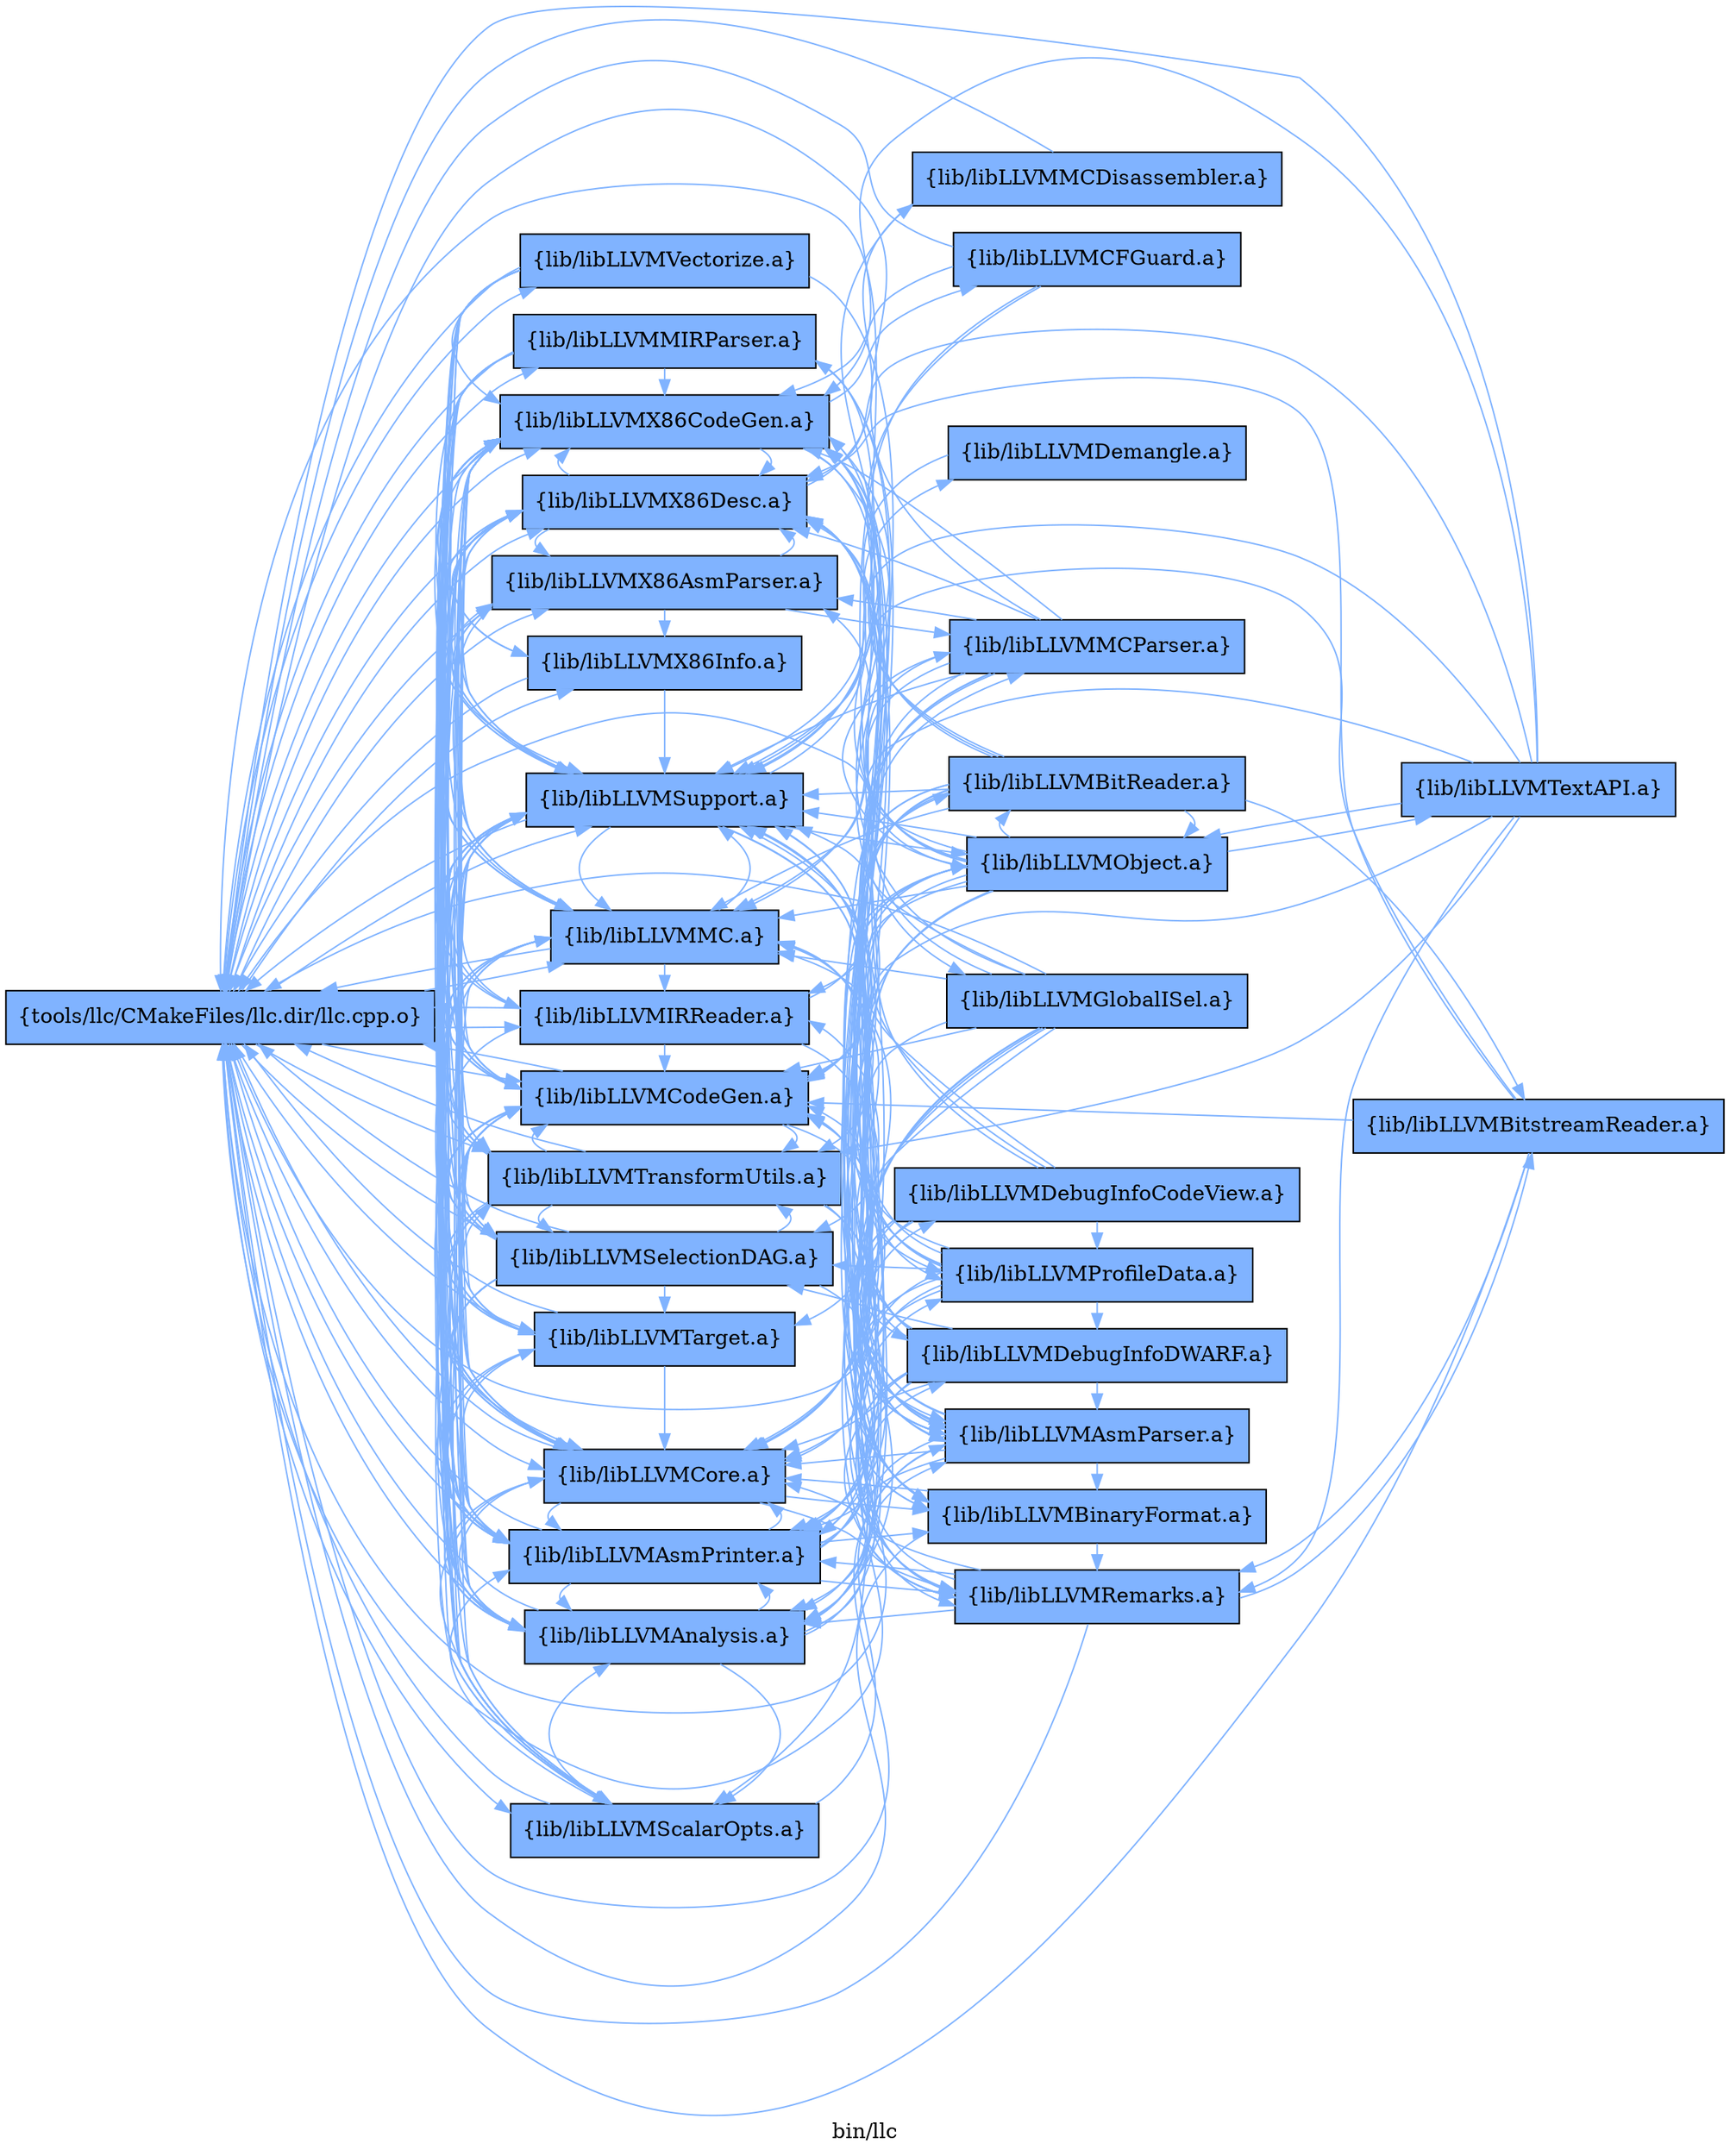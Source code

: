 digraph "bin/llc" {
	label="bin/llc";
	rankdir=LR;
	{ rank=same; Node0x55ec50e29e48;  }
	{ rank=same; Node0x55ec50e33b78; Node0x55ec50e34ac8; Node0x55ec50e34578; Node0x55ec50e30568; Node0x55ec50e300b8; Node0x55ec50e30ab8; Node0x55ec50e31968; Node0x55ec50e31378; Node0x55ec50e322c8; Node0x55ec50e31d78; Node0x55ec50e1a4e8; Node0x55ec50e19b88; Node0x55ec50e1a038; Node0x55ec50e22508; Node0x55ec50e1f858; Node0x55ec50e1f3a8; Node0x55ec50e1ee58;  }
	{ rank=same; Node0x55ec50e363c8; Node0x55ec50e20258; Node0x55ec50e1d058; Node0x55ec50e38268; Node0x55ec50e1ea48; Node0x55ec50e33bc8; Node0x55ec50e31008; Node0x55ec50e1ab28; Node0x55ec50e20d48; Node0x55ec50e370e8; Node0x55ec50e35838; Node0x55ec50e18f08; Node0x55ec50e36878;  }

	Node0x55ec50e29e48 [shape=record,shape=box,group=1,style=filled,fillcolor="0.600000 0.5 1",label="{tools/llc/CMakeFiles/llc.dir/llc.cpp.o}"];
	Node0x55ec50e29e48 -> Node0x55ec50e33b78[color="0.600000 0.5 1"];
	Node0x55ec50e29e48 -> Node0x55ec50e34ac8[color="0.600000 0.5 1"];
	Node0x55ec50e29e48 -> Node0x55ec50e34578[color="0.600000 0.5 1"];
	Node0x55ec50e29e48 -> Node0x55ec50e30568[color="0.600000 0.5 1"];
	Node0x55ec50e29e48 -> Node0x55ec50e300b8[color="0.600000 0.5 1"];
	Node0x55ec50e29e48 -> Node0x55ec50e30ab8[color="0.600000 0.5 1"];
	Node0x55ec50e29e48 -> Node0x55ec50e31968[color="0.600000 0.5 1"];
	Node0x55ec50e29e48 -> Node0x55ec50e31378[color="0.600000 0.5 1"];
	Node0x55ec50e29e48 -> Node0x55ec50e322c8[color="0.600000 0.5 1"];
	Node0x55ec50e29e48 -> Node0x55ec50e31d78[color="0.600000 0.5 1"];
	Node0x55ec50e29e48 -> Node0x55ec50e1a4e8[color="0.600000 0.5 1"];
	Node0x55ec50e29e48 -> Node0x55ec50e19b88[color="0.600000 0.5 1"];
	Node0x55ec50e29e48 -> Node0x55ec50e1a038[color="0.600000 0.5 1"];
	Node0x55ec50e29e48 -> Node0x55ec50e22508[color="0.600000 0.5 1"];
	Node0x55ec50e29e48 -> Node0x55ec50e1f858[color="0.600000 0.5 1"];
	Node0x55ec50e29e48 -> Node0x55ec50e1f3a8[color="0.600000 0.5 1"];
	Node0x55ec50e29e48 -> Node0x55ec50e1ee58[color="0.600000 0.5 1"];
	Node0x55ec50e33b78 [shape=record,shape=box,group=1,style=filled,fillcolor="0.600000 0.5 1",label="{lib/libLLVMX86AsmParser.a}"];
	Node0x55ec50e33b78 -> Node0x55ec50e29e48[color="0.600000 0.5 1"];
	Node0x55ec50e33b78 -> Node0x55ec50e34578[color="0.600000 0.5 1"];
	Node0x55ec50e33b78 -> Node0x55ec50e30568[color="0.600000 0.5 1"];
	Node0x55ec50e33b78 -> Node0x55ec50e31d78[color="0.600000 0.5 1"];
	Node0x55ec50e33b78 -> Node0x55ec50e22508[color="0.600000 0.5 1"];
	Node0x55ec50e33b78 -> Node0x55ec50e363c8[color="0.600000 0.5 1"];
	Node0x55ec50e34ac8 [shape=record,shape=box,group=1,style=filled,fillcolor="0.600000 0.5 1",label="{lib/libLLVMX86CodeGen.a}"];
	Node0x55ec50e34ac8 -> Node0x55ec50e29e48[color="0.600000 0.5 1"];
	Node0x55ec50e34ac8 -> Node0x55ec50e34578[color="0.600000 0.5 1"];
	Node0x55ec50e34ac8 -> Node0x55ec50e30568[color="0.600000 0.5 1"];
	Node0x55ec50e34ac8 -> Node0x55ec50e30ab8[color="0.600000 0.5 1"];
	Node0x55ec50e34ac8 -> Node0x55ec50e31378[color="0.600000 0.5 1"];
	Node0x55ec50e34ac8 -> Node0x55ec50e31968[color="0.600000 0.5 1"];
	Node0x55ec50e34ac8 -> Node0x55ec50e31d78[color="0.600000 0.5 1"];
	Node0x55ec50e34ac8 -> Node0x55ec50e22508[color="0.600000 0.5 1"];
	Node0x55ec50e34ac8 -> Node0x55ec50e300b8[color="0.600000 0.5 1"];
	Node0x55ec50e34ac8 -> Node0x55ec50e1a038[color="0.600000 0.5 1"];
	Node0x55ec50e34ac8 -> Node0x55ec50e1f858[color="0.600000 0.5 1"];
	Node0x55ec50e34ac8 -> Node0x55ec50e20258[color="0.600000 0.5 1"];
	Node0x55ec50e34ac8 -> Node0x55ec50e1d058[color="0.600000 0.5 1"];
	Node0x55ec50e34ac8 -> Node0x55ec50e38268[color="0.600000 0.5 1"];
	Node0x55ec50e34ac8 -> Node0x55ec50e1f3a8[color="0.600000 0.5 1"];
	Node0x55ec50e34578 [shape=record,shape=box,group=1,style=filled,fillcolor="0.600000 0.5 1",label="{lib/libLLVMX86Desc.a}"];
	Node0x55ec50e34578 -> Node0x55ec50e29e48[color="0.600000 0.5 1"];
	Node0x55ec50e34578 -> Node0x55ec50e31d78[color="0.600000 0.5 1"];
	Node0x55ec50e34578 -> Node0x55ec50e22508[color="0.600000 0.5 1"];
	Node0x55ec50e34578 -> Node0x55ec50e34ac8[color="0.600000 0.5 1"];
	Node0x55ec50e34578 -> Node0x55ec50e30568[color="0.600000 0.5 1"];
	Node0x55ec50e34578 -> Node0x55ec50e1ea48[color="0.600000 0.5 1"];
	Node0x55ec50e34578 -> Node0x55ec50e33b78[color="0.600000 0.5 1"];
	Node0x55ec50e34578 -> Node0x55ec50e33bc8[color="0.600000 0.5 1"];
	Node0x55ec50e30568 [shape=record,shape=box,group=1,style=filled,fillcolor="0.600000 0.5 1",label="{lib/libLLVMX86Info.a}"];
	Node0x55ec50e30568 -> Node0x55ec50e29e48[color="0.600000 0.5 1"];
	Node0x55ec50e30568 -> Node0x55ec50e22508[color="0.600000 0.5 1"];
	Node0x55ec50e300b8 [shape=record,shape=box,group=1,style=filled,fillcolor="0.600000 0.5 1",label="{lib/libLLVMAnalysis.a}"];
	Node0x55ec50e300b8 -> Node0x55ec50e29e48[color="0.600000 0.5 1"];
	Node0x55ec50e300b8 -> Node0x55ec50e34ac8[color="0.600000 0.5 1"];
	Node0x55ec50e300b8 -> Node0x55ec50e31378[color="0.600000 0.5 1"];
	Node0x55ec50e300b8 -> Node0x55ec50e22508[color="0.600000 0.5 1"];
	Node0x55ec50e300b8 -> Node0x55ec50e34578[color="0.600000 0.5 1"];
	Node0x55ec50e300b8 -> Node0x55ec50e38268[color="0.600000 0.5 1"];
	Node0x55ec50e300b8 -> Node0x55ec50e30ab8[color="0.600000 0.5 1"];
	Node0x55ec50e300b8 -> Node0x55ec50e31968[color="0.600000 0.5 1"];
	Node0x55ec50e300b8 -> Node0x55ec50e19b88[color="0.600000 0.5 1"];
	Node0x55ec50e300b8 -> Node0x55ec50e31008[color="0.600000 0.5 1"];
	Node0x55ec50e30ab8 [shape=record,shape=box,group=1,style=filled,fillcolor="0.600000 0.5 1",label="{lib/libLLVMAsmPrinter.a}"];
	Node0x55ec50e30ab8 -> Node0x55ec50e29e48[color="0.600000 0.5 1"];
	Node0x55ec50e30ab8 -> Node0x55ec50e34ac8[color="0.600000 0.5 1"];
	Node0x55ec50e30ab8 -> Node0x55ec50e34578[color="0.600000 0.5 1"];
	Node0x55ec50e30ab8 -> Node0x55ec50e300b8[color="0.600000 0.5 1"];
	Node0x55ec50e30ab8 -> Node0x55ec50e31378[color="0.600000 0.5 1"];
	Node0x55ec50e30ab8 -> Node0x55ec50e31968[color="0.600000 0.5 1"];
	Node0x55ec50e30ab8 -> Node0x55ec50e31d78[color="0.600000 0.5 1"];
	Node0x55ec50e30ab8 -> Node0x55ec50e1ab28[color="0.600000 0.5 1"];
	Node0x55ec50e30ab8 -> Node0x55ec50e22508[color="0.600000 0.5 1"];
	Node0x55ec50e30ab8 -> Node0x55ec50e1f858[color="0.600000 0.5 1"];
	Node0x55ec50e30ab8 -> Node0x55ec50e33bc8[color="0.600000 0.5 1"];
	Node0x55ec50e30ab8 -> Node0x55ec50e33b78[color="0.600000 0.5 1"];
	Node0x55ec50e30ab8 -> Node0x55ec50e363c8[color="0.600000 0.5 1"];
	Node0x55ec50e30ab8 -> Node0x55ec50e20d48[color="0.600000 0.5 1"];
	Node0x55ec50e30ab8 -> Node0x55ec50e370e8[color="0.600000 0.5 1"];
	Node0x55ec50e31968 [shape=record,shape=box,group=1,style=filled,fillcolor="0.600000 0.5 1",label="{lib/libLLVMCodeGen.a}"];
	Node0x55ec50e31968 -> Node0x55ec50e29e48[color="0.600000 0.5 1"];
	Node0x55ec50e31968 -> Node0x55ec50e34ac8[color="0.600000 0.5 1"];
	Node0x55ec50e31968 -> Node0x55ec50e300b8[color="0.600000 0.5 1"];
	Node0x55ec50e31968 -> Node0x55ec50e31378[color="0.600000 0.5 1"];
	Node0x55ec50e31968 -> Node0x55ec50e22508[color="0.600000 0.5 1"];
	Node0x55ec50e31968 -> Node0x55ec50e31d78[color="0.600000 0.5 1"];
	Node0x55ec50e31968 -> Node0x55ec50e30ab8[color="0.600000 0.5 1"];
	Node0x55ec50e31968 -> Node0x55ec50e1f3a8[color="0.600000 0.5 1"];
	Node0x55ec50e31968 -> Node0x55ec50e34578[color="0.600000 0.5 1"];
	Node0x55ec50e31968 -> Node0x55ec50e1f858[color="0.600000 0.5 1"];
	Node0x55ec50e31968 -> Node0x55ec50e38268[color="0.600000 0.5 1"];
	Node0x55ec50e31968 -> Node0x55ec50e19b88[color="0.600000 0.5 1"];
	Node0x55ec50e31968 -> Node0x55ec50e1a038[color="0.600000 0.5 1"];
	Node0x55ec50e31378 [shape=record,shape=box,group=1,style=filled,fillcolor="0.600000 0.5 1",label="{lib/libLLVMCore.a}"];
	Node0x55ec50e31378 -> Node0x55ec50e29e48[color="0.600000 0.5 1"];
	Node0x55ec50e31378 -> Node0x55ec50e22508[color="0.600000 0.5 1"];
	Node0x55ec50e31378 -> Node0x55ec50e34ac8[color="0.600000 0.5 1"];
	Node0x55ec50e31378 -> Node0x55ec50e34578[color="0.600000 0.5 1"];
	Node0x55ec50e31378 -> Node0x55ec50e300b8[color="0.600000 0.5 1"];
	Node0x55ec50e31378 -> Node0x55ec50e30ab8[color="0.600000 0.5 1"];
	Node0x55ec50e31378 -> Node0x55ec50e31968[color="0.600000 0.5 1"];
	Node0x55ec50e31378 -> Node0x55ec50e33bc8[color="0.600000 0.5 1"];
	Node0x55ec50e31378 -> Node0x55ec50e1ab28[color="0.600000 0.5 1"];
	Node0x55ec50e322c8 [shape=record,shape=box,group=1,style=filled,fillcolor="0.600000 0.5 1",label="{lib/libLLVMIRReader.a}"];
	Node0x55ec50e322c8 -> Node0x55ec50e29e48[color="0.600000 0.5 1"];
	Node0x55ec50e322c8 -> Node0x55ec50e31968[color="0.600000 0.5 1"];
	Node0x55ec50e322c8 -> Node0x55ec50e31378[color="0.600000 0.5 1"];
	Node0x55ec50e322c8 -> Node0x55ec50e31008[color="0.600000 0.5 1"];
	Node0x55ec50e322c8 -> Node0x55ec50e22508[color="0.600000 0.5 1"];
	Node0x55ec50e322c8 -> Node0x55ec50e35838[color="0.600000 0.5 1"];
	Node0x55ec50e31d78 [shape=record,shape=box,group=1,style=filled,fillcolor="0.600000 0.5 1",label="{lib/libLLVMMC.a}"];
	Node0x55ec50e31d78 -> Node0x55ec50e29e48[color="0.600000 0.5 1"];
	Node0x55ec50e31d78 -> Node0x55ec50e34578[color="0.600000 0.5 1"];
	Node0x55ec50e31d78 -> Node0x55ec50e22508[color="0.600000 0.5 1"];
	Node0x55ec50e31d78 -> Node0x55ec50e30ab8[color="0.600000 0.5 1"];
	Node0x55ec50e31d78 -> Node0x55ec50e31968[color="0.600000 0.5 1"];
	Node0x55ec50e31d78 -> Node0x55ec50e300b8[color="0.600000 0.5 1"];
	Node0x55ec50e31d78 -> Node0x55ec50e33b78[color="0.600000 0.5 1"];
	Node0x55ec50e31d78 -> Node0x55ec50e34ac8[color="0.600000 0.5 1"];
	Node0x55ec50e31d78 -> Node0x55ec50e322c8[color="0.600000 0.5 1"];
	Node0x55ec50e31d78 -> Node0x55ec50e33bc8[color="0.600000 0.5 1"];
	Node0x55ec50e1a4e8 [shape=record,shape=box,group=1,style=filled,fillcolor="0.600000 0.5 1",label="{lib/libLLVMMIRParser.a}"];
	Node0x55ec50e1a4e8 -> Node0x55ec50e29e48[color="0.600000 0.5 1"];
	Node0x55ec50e1a4e8 -> Node0x55ec50e34ac8[color="0.600000 0.5 1"];
	Node0x55ec50e1a4e8 -> Node0x55ec50e30ab8[color="0.600000 0.5 1"];
	Node0x55ec50e1a4e8 -> Node0x55ec50e31968[color="0.600000 0.5 1"];
	Node0x55ec50e1a4e8 -> Node0x55ec50e31378[color="0.600000 0.5 1"];
	Node0x55ec50e1a4e8 -> Node0x55ec50e322c8[color="0.600000 0.5 1"];
	Node0x55ec50e1a4e8 -> Node0x55ec50e31008[color="0.600000 0.5 1"];
	Node0x55ec50e1a4e8 -> Node0x55ec50e22508[color="0.600000 0.5 1"];
	Node0x55ec50e1a4e8 -> Node0x55ec50e31d78[color="0.600000 0.5 1"];
	Node0x55ec50e1a4e8 -> Node0x55ec50e33bc8[color="0.600000 0.5 1"];
	Node0x55ec50e19b88 [shape=record,shape=box,group=1,style=filled,fillcolor="0.600000 0.5 1",label="{lib/libLLVMScalarOpts.a}"];
	Node0x55ec50e19b88 -> Node0x55ec50e29e48[color="0.600000 0.5 1"];
	Node0x55ec50e19b88 -> Node0x55ec50e34ac8[color="0.600000 0.5 1"];
	Node0x55ec50e19b88 -> Node0x55ec50e300b8[color="0.600000 0.5 1"];
	Node0x55ec50e19b88 -> Node0x55ec50e31968[color="0.600000 0.5 1"];
	Node0x55ec50e19b88 -> Node0x55ec50e31378[color="0.600000 0.5 1"];
	Node0x55ec50e19b88 -> Node0x55ec50e22508[color="0.600000 0.5 1"];
	Node0x55ec50e19b88 -> Node0x55ec50e1f3a8[color="0.600000 0.5 1"];
	Node0x55ec50e19b88 -> Node0x55ec50e30ab8[color="0.600000 0.5 1"];
	Node0x55ec50e19b88 -> Node0x55ec50e34578[color="0.600000 0.5 1"];
	Node0x55ec50e19b88 -> Node0x55ec50e31008[color="0.600000 0.5 1"];
	Node0x55ec50e1a038 [shape=record,shape=box,group=1,style=filled,fillcolor="0.600000 0.5 1",label="{lib/libLLVMSelectionDAG.a}"];
	Node0x55ec50e1a038 -> Node0x55ec50e29e48[color="0.600000 0.5 1"];
	Node0x55ec50e1a038 -> Node0x55ec50e34ac8[color="0.600000 0.5 1"];
	Node0x55ec50e1a038 -> Node0x55ec50e300b8[color="0.600000 0.5 1"];
	Node0x55ec50e1a038 -> Node0x55ec50e31378[color="0.600000 0.5 1"];
	Node0x55ec50e1a038 -> Node0x55ec50e31968[color="0.600000 0.5 1"];
	Node0x55ec50e1a038 -> Node0x55ec50e19b88[color="0.600000 0.5 1"];
	Node0x55ec50e1a038 -> Node0x55ec50e22508[color="0.600000 0.5 1"];
	Node0x55ec50e1a038 -> Node0x55ec50e31d78[color="0.600000 0.5 1"];
	Node0x55ec50e1a038 -> Node0x55ec50e30ab8[color="0.600000 0.5 1"];
	Node0x55ec50e1a038 -> Node0x55ec50e1f858[color="0.600000 0.5 1"];
	Node0x55ec50e1a038 -> Node0x55ec50e1f3a8[color="0.600000 0.5 1"];
	Node0x55ec50e1a038 -> Node0x55ec50e34578[color="0.600000 0.5 1"];
	Node0x55ec50e1a038 -> Node0x55ec50e31008[color="0.600000 0.5 1"];
	Node0x55ec50e22508 [shape=record,shape=box,group=1,style=filled,fillcolor="0.600000 0.5 1",label="{lib/libLLVMSupport.a}"];
	Node0x55ec50e22508 -> Node0x55ec50e29e48[color="0.600000 0.5 1"];
	Node0x55ec50e22508 -> Node0x55ec50e34ac8[color="0.600000 0.5 1"];
	Node0x55ec50e22508 -> Node0x55ec50e300b8[color="0.600000 0.5 1"];
	Node0x55ec50e22508 -> Node0x55ec50e30ab8[color="0.600000 0.5 1"];
	Node0x55ec50e22508 -> Node0x55ec50e31968[color="0.600000 0.5 1"];
	Node0x55ec50e22508 -> Node0x55ec50e31d78[color="0.600000 0.5 1"];
	Node0x55ec50e22508 -> Node0x55ec50e1ab28[color="0.600000 0.5 1"];
	Node0x55ec50e22508 -> Node0x55ec50e31378[color="0.600000 0.5 1"];
	Node0x55ec50e22508 -> Node0x55ec50e34578[color="0.600000 0.5 1"];
	Node0x55ec50e22508 -> Node0x55ec50e31008[color="0.600000 0.5 1"];
	Node0x55ec50e22508 -> Node0x55ec50e322c8[color="0.600000 0.5 1"];
	Node0x55ec50e22508 -> Node0x55ec50e18f08[color="0.600000 0.5 1"];
	Node0x55ec50e22508 -> Node0x55ec50e36878[color="0.600000 0.5 1"];
	Node0x55ec50e1f858 [shape=record,shape=box,group=1,style=filled,fillcolor="0.600000 0.5 1",label="{lib/libLLVMTarget.a}"];
	Node0x55ec50e1f858 -> Node0x55ec50e29e48[color="0.600000 0.5 1"];
	Node0x55ec50e1f858 -> Node0x55ec50e34ac8[color="0.600000 0.5 1"];
	Node0x55ec50e1f858 -> Node0x55ec50e30ab8[color="0.600000 0.5 1"];
	Node0x55ec50e1f858 -> Node0x55ec50e31378[color="0.600000 0.5 1"];
	Node0x55ec50e1f858 -> Node0x55ec50e31d78[color="0.600000 0.5 1"];
	Node0x55ec50e1f858 -> Node0x55ec50e22508[color="0.600000 0.5 1"];
	Node0x55ec50e1f858 -> Node0x55ec50e300b8[color="0.600000 0.5 1"];
	Node0x55ec50e1f858 -> Node0x55ec50e31968[color="0.600000 0.5 1"];
	Node0x55ec50e1f3a8 [shape=record,shape=box,group=1,style=filled,fillcolor="0.600000 0.5 1",label="{lib/libLLVMTransformUtils.a}"];
	Node0x55ec50e1f3a8 -> Node0x55ec50e29e48[color="0.600000 0.5 1"];
	Node0x55ec50e1f3a8 -> Node0x55ec50e34ac8[color="0.600000 0.5 1"];
	Node0x55ec50e1f3a8 -> Node0x55ec50e300b8[color="0.600000 0.5 1"];
	Node0x55ec50e1f3a8 -> Node0x55ec50e31378[color="0.600000 0.5 1"];
	Node0x55ec50e1f3a8 -> Node0x55ec50e31968[color="0.600000 0.5 1"];
	Node0x55ec50e1f3a8 -> Node0x55ec50e1a038[color="0.600000 0.5 1"];
	Node0x55ec50e1f3a8 -> Node0x55ec50e22508[color="0.600000 0.5 1"];
	Node0x55ec50e1f3a8 -> Node0x55ec50e19b88[color="0.600000 0.5 1"];
	Node0x55ec50e1f3a8 -> Node0x55ec50e34578[color="0.600000 0.5 1"];
	Node0x55ec50e1f3a8 -> Node0x55ec50e30ab8[color="0.600000 0.5 1"];
	Node0x55ec50e1f3a8 -> Node0x55ec50e31008[color="0.600000 0.5 1"];
	Node0x55ec50e1f3a8 -> Node0x55ec50e1ab28[color="0.600000 0.5 1"];
	Node0x55ec50e1ee58 [shape=record,shape=box,group=1,style=filled,fillcolor="0.600000 0.5 1",label="{lib/libLLVMVectorize.a}"];
	Node0x55ec50e1ee58 -> Node0x55ec50e29e48[color="0.600000 0.5 1"];
	Node0x55ec50e1ee58 -> Node0x55ec50e22508[color="0.600000 0.5 1"];
	Node0x55ec50e1ee58 -> Node0x55ec50e34ac8[color="0.600000 0.5 1"];
	Node0x55ec50e1ee58 -> Node0x55ec50e300b8[color="0.600000 0.5 1"];
	Node0x55ec50e1ee58 -> Node0x55ec50e30ab8[color="0.600000 0.5 1"];
	Node0x55ec50e1ee58 -> Node0x55ec50e31968[color="0.600000 0.5 1"];
	Node0x55ec50e1ee58 -> Node0x55ec50e31378[color="0.600000 0.5 1"];
	Node0x55ec50e1ee58 -> Node0x55ec50e31008[color="0.600000 0.5 1"];
	Node0x55ec50e1ee58 -> Node0x55ec50e19b88[color="0.600000 0.5 1"];
	Node0x55ec50e1ee58 -> Node0x55ec50e1f3a8[color="0.600000 0.5 1"];
	Node0x55ec50e363c8 [shape=record,shape=box,group=1,style=filled,fillcolor="0.600000 0.5 1",label="{lib/libLLVMMCParser.a}"];
	Node0x55ec50e363c8 -> Node0x55ec50e29e48[color="0.600000 0.5 1"];
	Node0x55ec50e363c8 -> Node0x55ec50e33b78[color="0.600000 0.5 1"];
	Node0x55ec50e363c8 -> Node0x55ec50e34ac8[color="0.600000 0.5 1"];
	Node0x55ec50e363c8 -> Node0x55ec50e34578[color="0.600000 0.5 1"];
	Node0x55ec50e363c8 -> Node0x55ec50e300b8[color="0.600000 0.5 1"];
	Node0x55ec50e363c8 -> Node0x55ec50e30ab8[color="0.600000 0.5 1"];
	Node0x55ec50e363c8 -> Node0x55ec50e31378[color="0.600000 0.5 1"];
	Node0x55ec50e363c8 -> Node0x55ec50e31968[color="0.600000 0.5 1"];
	Node0x55ec50e363c8 -> Node0x55ec50e31d78[color="0.600000 0.5 1"];
	Node0x55ec50e363c8 -> Node0x55ec50e22508[color="0.600000 0.5 1"];
	Node0x55ec50e363c8 -> Node0x55ec50e36878[color="0.600000 0.5 1"];
	Node0x55ec50e20258 [shape=record,shape=box,group=1,style=filled,fillcolor="0.600000 0.5 1",label="{lib/libLLVMGlobalISel.a}"];
	Node0x55ec50e20258 -> Node0x55ec50e29e48[color="0.600000 0.5 1"];
	Node0x55ec50e20258 -> Node0x55ec50e34ac8[color="0.600000 0.5 1"];
	Node0x55ec50e20258 -> Node0x55ec50e31378[color="0.600000 0.5 1"];
	Node0x55ec50e20258 -> Node0x55ec50e31968[color="0.600000 0.5 1"];
	Node0x55ec50e20258 -> Node0x55ec50e22508[color="0.600000 0.5 1"];
	Node0x55ec50e20258 -> Node0x55ec50e300b8[color="0.600000 0.5 1"];
	Node0x55ec50e20258 -> Node0x55ec50e30ab8[color="0.600000 0.5 1"];
	Node0x55ec50e20258 -> Node0x55ec50e31d78[color="0.600000 0.5 1"];
	Node0x55ec50e20258 -> Node0x55ec50e1a038[color="0.600000 0.5 1"];
	Node0x55ec50e20258 -> Node0x55ec50e1f858[color="0.600000 0.5 1"];
	Node0x55ec50e20258 -> Node0x55ec50e1f3a8[color="0.600000 0.5 1"];
	Node0x55ec50e20258 -> Node0x55ec50e1a4e8[color="0.600000 0.5 1"];
	Node0x55ec50e1d058 [shape=record,shape=box,group=1,style=filled,fillcolor="0.600000 0.5 1",label="{lib/libLLVMCFGuard.a}"];
	Node0x55ec50e1d058 -> Node0x55ec50e29e48[color="0.600000 0.5 1"];
	Node0x55ec50e1d058 -> Node0x55ec50e34ac8[color="0.600000 0.5 1"];
	Node0x55ec50e1d058 -> Node0x55ec50e31378[color="0.600000 0.5 1"];
	Node0x55ec50e1d058 -> Node0x55ec50e22508[color="0.600000 0.5 1"];
	Node0x55ec50e38268 [shape=record,shape=box,group=1,style=filled,fillcolor="0.600000 0.5 1",label="{lib/libLLVMProfileData.a}"];
	Node0x55ec50e38268 -> Node0x55ec50e29e48[color="0.600000 0.5 1"];
	Node0x55ec50e38268 -> Node0x55ec50e300b8[color="0.600000 0.5 1"];
	Node0x55ec50e38268 -> Node0x55ec50e31378[color="0.600000 0.5 1"];
	Node0x55ec50e38268 -> Node0x55ec50e31968[color="0.600000 0.5 1"];
	Node0x55ec50e38268 -> Node0x55ec50e31d78[color="0.600000 0.5 1"];
	Node0x55ec50e38268 -> Node0x55ec50e22508[color="0.600000 0.5 1"];
	Node0x55ec50e38268 -> Node0x55ec50e34578[color="0.600000 0.5 1"];
	Node0x55ec50e38268 -> Node0x55ec50e31008[color="0.600000 0.5 1"];
	Node0x55ec50e38268 -> Node0x55ec50e1a038[color="0.600000 0.5 1"];
	Node0x55ec50e38268 -> Node0x55ec50e34ac8[color="0.600000 0.5 1"];
	Node0x55ec50e38268 -> Node0x55ec50e20d48[color="0.600000 0.5 1"];
	Node0x55ec50e1ea48 [shape=record,shape=box,group=1,style=filled,fillcolor="0.600000 0.5 1",label="{lib/libLLVMMCDisassembler.a}"];
	Node0x55ec50e1ea48 -> Node0x55ec50e29e48[color="0.600000 0.5 1"];
	Node0x55ec50e1ea48 -> Node0x55ec50e22508[color="0.600000 0.5 1"];
	Node0x55ec50e33bc8 [shape=record,shape=box,group=1,style=filled,fillcolor="0.600000 0.5 1",label="{lib/libLLVMBinaryFormat.a}"];
	Node0x55ec50e33bc8 -> Node0x55ec50e29e48[color="0.600000 0.5 1"];
	Node0x55ec50e33bc8 -> Node0x55ec50e31378[color="0.600000 0.5 1"];
	Node0x55ec50e33bc8 -> Node0x55ec50e22508[color="0.600000 0.5 1"];
	Node0x55ec50e33bc8 -> Node0x55ec50e1ab28[color="0.600000 0.5 1"];
	Node0x55ec50e33bc8 -> Node0x55ec50e31968[color="0.600000 0.5 1"];
	Node0x55ec50e1ab28 [shape=record,shape=box,group=1,style=filled,fillcolor="0.600000 0.5 1",label="{lib/libLLVMRemarks.a}"];
	Node0x55ec50e1ab28 -> Node0x55ec50e29e48[color="0.600000 0.5 1"];
	Node0x55ec50e1ab28 -> Node0x55ec50e22508[color="0.600000 0.5 1"];
	Node0x55ec50e1ab28 -> Node0x55ec50e300b8[color="0.600000 0.5 1"];
	Node0x55ec50e1ab28 -> Node0x55ec50e31968[color="0.600000 0.5 1"];
	Node0x55ec50e1ab28 -> Node0x55ec50e30ab8[color="0.600000 0.5 1"];
	Node0x55ec50e1ab28 -> Node0x55ec50e31378[color="0.600000 0.5 1"];
	Node0x55ec50e1ab28 -> Node0x55ec50e31d78[color="0.600000 0.5 1"];
	Node0x55ec50e1ab28 -> Node0x55ec50e34578[color="0.600000 0.5 1"];
	Node0x55ec50e1ab28 -> Node0x55ec50e34078[color="0.600000 0.5 1"];
	Node0x55ec50e20d48 [shape=record,shape=box,group=1,style=filled,fillcolor="0.600000 0.5 1",label="{lib/libLLVMDebugInfoDWARF.a}"];
	Node0x55ec50e20d48 -> Node0x55ec50e29e48[color="0.600000 0.5 1"];
	Node0x55ec50e20d48 -> Node0x55ec50e34578[color="0.600000 0.5 1"];
	Node0x55ec50e20d48 -> Node0x55ec50e30ab8[color="0.600000 0.5 1"];
	Node0x55ec50e20d48 -> Node0x55ec50e31968[color="0.600000 0.5 1"];
	Node0x55ec50e20d48 -> Node0x55ec50e31d78[color="0.600000 0.5 1"];
	Node0x55ec50e20d48 -> Node0x55ec50e22508[color="0.600000 0.5 1"];
	Node0x55ec50e20d48 -> Node0x55ec50e33bc8[color="0.600000 0.5 1"];
	Node0x55ec50e20d48 -> Node0x55ec50e300b8[color="0.600000 0.5 1"];
	Node0x55ec50e20d48 -> Node0x55ec50e31378[color="0.600000 0.5 1"];
	Node0x55ec50e20d48 -> Node0x55ec50e1ab28[color="0.600000 0.5 1"];
	Node0x55ec50e20d48 -> Node0x55ec50e36878[color="0.600000 0.5 1"];
	Node0x55ec50e20d48 -> Node0x55ec50e1a038[color="0.600000 0.5 1"];
	Node0x55ec50e20d48 -> Node0x55ec50e31008[color="0.600000 0.5 1"];
	Node0x55ec50e20d48 -> Node0x55ec50e34ac8[color="0.600000 0.5 1"];
	Node0x55ec50e370e8 [shape=record,shape=box,group=1,style=filled,fillcolor="0.600000 0.5 1",label="{lib/libLLVMDebugInfoCodeView.a}"];
	Node0x55ec50e370e8 -> Node0x55ec50e29e48[color="0.600000 0.5 1"];
	Node0x55ec50e370e8 -> Node0x55ec50e300b8[color="0.600000 0.5 1"];
	Node0x55ec50e370e8 -> Node0x55ec50e31378[color="0.600000 0.5 1"];
	Node0x55ec50e370e8 -> Node0x55ec50e22508[color="0.600000 0.5 1"];
	Node0x55ec50e370e8 -> Node0x55ec50e30ab8[color="0.600000 0.5 1"];
	Node0x55ec50e370e8 -> Node0x55ec50e1ab28[color="0.600000 0.5 1"];
	Node0x55ec50e370e8 -> Node0x55ec50e31d78[color="0.600000 0.5 1"];
	Node0x55ec50e370e8 -> Node0x55ec50e34ac8[color="0.600000 0.5 1"];
	Node0x55ec50e370e8 -> Node0x55ec50e31008[color="0.600000 0.5 1"];
	Node0x55ec50e370e8 -> Node0x55ec50e38268[color="0.600000 0.5 1"];
	Node0x55ec50e31008 [shape=record,shape=box,group=1,style=filled,fillcolor="0.600000 0.5 1",label="{lib/libLLVMAsmParser.a}"];
	Node0x55ec50e31008 -> Node0x55ec50e29e48[color="0.600000 0.5 1"];
	Node0x55ec50e31008 -> Node0x55ec50e34ac8[color="0.600000 0.5 1"];
	Node0x55ec50e31008 -> Node0x55ec50e30ab8[color="0.600000 0.5 1"];
	Node0x55ec50e31008 -> Node0x55ec50e31968[color="0.600000 0.5 1"];
	Node0x55ec50e31008 -> Node0x55ec50e31378[color="0.600000 0.5 1"];
	Node0x55ec50e31008 -> Node0x55ec50e322c8[color="0.600000 0.5 1"];
	Node0x55ec50e31008 -> Node0x55ec50e22508[color="0.600000 0.5 1"];
	Node0x55ec50e31008 -> Node0x55ec50e300b8[color="0.600000 0.5 1"];
	Node0x55ec50e31008 -> Node0x55ec50e33bc8[color="0.600000 0.5 1"];
	Node0x55ec50e35838 [shape=record,shape=box,group=1,style=filled,fillcolor="0.600000 0.5 1",label="{lib/libLLVMBitReader.a}"];
	Node0x55ec50e35838 -> Node0x55ec50e29e48[color="0.600000 0.5 1"];
	Node0x55ec50e35838 -> Node0x55ec50e34ac8[color="0.600000 0.5 1"];
	Node0x55ec50e35838 -> Node0x55ec50e34578[color="0.600000 0.5 1"];
	Node0x55ec50e35838 -> Node0x55ec50e300b8[color="0.600000 0.5 1"];
	Node0x55ec50e35838 -> Node0x55ec50e31968[color="0.600000 0.5 1"];
	Node0x55ec50e35838 -> Node0x55ec50e31378[color="0.600000 0.5 1"];
	Node0x55ec50e35838 -> Node0x55ec50e31008[color="0.600000 0.5 1"];
	Node0x55ec50e35838 -> Node0x55ec50e1ab28[color="0.600000 0.5 1"];
	Node0x55ec50e35838 -> Node0x55ec50e19b88[color="0.600000 0.5 1"];
	Node0x55ec50e35838 -> Node0x55ec50e22508[color="0.600000 0.5 1"];
	Node0x55ec50e35838 -> Node0x55ec50e36878[color="0.600000 0.5 1"];
	Node0x55ec50e35838 -> Node0x55ec50e34078[color="0.600000 0.5 1"];
	Node0x55ec50e35838 -> Node0x55ec50e31d78[color="0.600000 0.5 1"];
	Node0x55ec50e34078 [shape=record,shape=box,group=1,style=filled,fillcolor="0.600000 0.5 1",label="{lib/libLLVMBitstreamReader.a}"];
	Node0x55ec50e34078 -> Node0x55ec50e29e48[color="0.600000 0.5 1"];
	Node0x55ec50e34078 -> Node0x55ec50e34578[color="0.600000 0.5 1"];
	Node0x55ec50e34078 -> Node0x55ec50e31968[color="0.600000 0.5 1"];
	Node0x55ec50e34078 -> Node0x55ec50e1ab28[color="0.600000 0.5 1"];
	Node0x55ec50e34078 -> Node0x55ec50e22508[color="0.600000 0.5 1"];
	Node0x55ec50e36878 [shape=record,shape=box,group=1,style=filled,fillcolor="0.600000 0.5 1",label="{lib/libLLVMObject.a}"];
	Node0x55ec50e36878 -> Node0x55ec50e29e48[color="0.600000 0.5 1"];
	Node0x55ec50e36878 -> Node0x55ec50e31968[color="0.600000 0.5 1"];
	Node0x55ec50e36878 -> Node0x55ec50e22508[color="0.600000 0.5 1"];
	Node0x55ec50e36878 -> Node0x55ec50e33bc8[color="0.600000 0.5 1"];
	Node0x55ec50e36878 -> Node0x55ec50e31d78[color="0.600000 0.5 1"];
	Node0x55ec50e36878 -> Node0x55ec50e1ab28[color="0.600000 0.5 1"];
	Node0x55ec50e36878 -> Node0x55ec50e31378[color="0.600000 0.5 1"];
	Node0x55ec50e36878 -> Node0x55ec50e34578[color="0.600000 0.5 1"];
	Node0x55ec50e36878 -> Node0x55ec50e30ab8[color="0.600000 0.5 1"];
	Node0x55ec50e36878 -> Node0x55ec50e20d48[color="0.600000 0.5 1"];
	Node0x55ec50e36878 -> Node0x55ec50e322c8[color="0.600000 0.5 1"];
	Node0x55ec50e36878 -> Node0x55ec50e35838[color="0.600000 0.5 1"];
	Node0x55ec50e36878 -> Node0x55ec50e34ac8[color="0.600000 0.5 1"];
	Node0x55ec50e36878 -> Node0x55ec50e33b78[color="0.600000 0.5 1"];
	Node0x55ec50e36878 -> Node0x55ec50e363c8[color="0.600000 0.5 1"];
	Node0x55ec50e36878 -> Node0x55ec50e300b8[color="0.600000 0.5 1"];
	Node0x55ec50e36878 -> Node0x55ec50e31008[color="0.600000 0.5 1"];
	Node0x55ec50e36878 -> Node0x55ec50e353d8[color="0.600000 0.5 1"];
	Node0x55ec50e18f08 [shape=record,shape=box,group=1,style=filled,fillcolor="0.600000 0.5 1",label="{lib/libLLVMDemangle.a}"];
	Node0x55ec50e18f08 -> Node0x55ec50e22508[color="0.600000 0.5 1"];
	Node0x55ec50e353d8 [shape=record,shape=box,group=1,style=filled,fillcolor="0.600000 0.5 1",label="{lib/libLLVMTextAPI.a}"];
	Node0x55ec50e353d8 -> Node0x55ec50e29e48[color="0.600000 0.5 1"];
	Node0x55ec50e353d8 -> Node0x55ec50e22508[color="0.600000 0.5 1"];
	Node0x55ec50e353d8 -> Node0x55ec50e34578[color="0.600000 0.5 1"];
	Node0x55ec50e353d8 -> Node0x55ec50e31968[color="0.600000 0.5 1"];
	Node0x55ec50e353d8 -> Node0x55ec50e31d78[color="0.600000 0.5 1"];
	Node0x55ec50e353d8 -> Node0x55ec50e36878[color="0.600000 0.5 1"];
	Node0x55ec50e353d8 -> Node0x55ec50e34ac8[color="0.600000 0.5 1"];
	Node0x55ec50e353d8 -> Node0x55ec50e1ab28[color="0.600000 0.5 1"];
	Node0x55ec50e353d8 -> Node0x55ec50e1f3a8[color="0.600000 0.5 1"];
}
